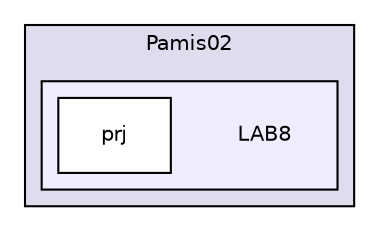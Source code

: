 digraph "C:/Users/Klijek/Documents/GitHub/Pamis02/LAB8" {
  compound=true
  node [ fontsize="10", fontname="Helvetica"];
  edge [ labelfontsize="10", labelfontname="Helvetica"];
  subgraph clusterdir_336114c80b8e2c543b00e59beafe0c63 {
    graph [ bgcolor="#ddddee", pencolor="black", label="Pamis02" fontname="Helvetica", fontsize="10", URL="dir_336114c80b8e2c543b00e59beafe0c63.html"]
  subgraph clusterdir_3091424cc68f55066867828a66c5dc19 {
    graph [ bgcolor="#eeeeff", pencolor="black", label="" URL="dir_3091424cc68f55066867828a66c5dc19.html"];
    dir_3091424cc68f55066867828a66c5dc19 [shape=plaintext label="LAB8"];
    dir_a15df35bb3b5dedff30c55ce2e021e07 [shape=box label="prj" color="black" fillcolor="white" style="filled" URL="dir_a15df35bb3b5dedff30c55ce2e021e07.html"];
  }
  }
}
